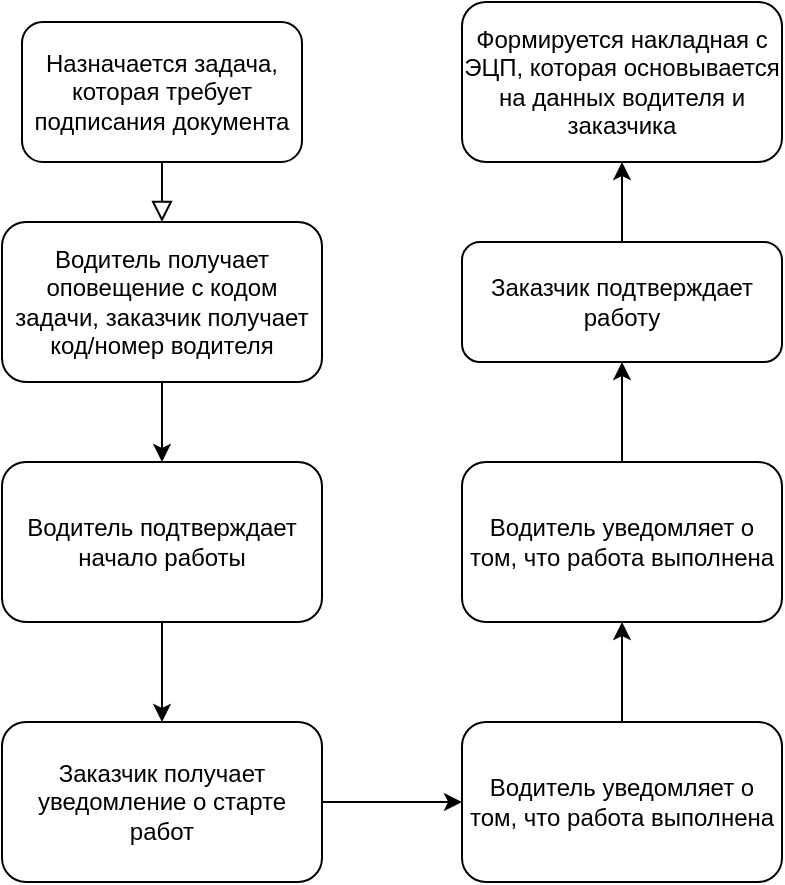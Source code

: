 <mxfile version="14.5.4" type="github">
  <diagram id="C5RBs43oDa-KdzZeNtuy" name="Page-1">
    <mxGraphModel dx="1422" dy="801" grid="1" gridSize="10" guides="1" tooltips="1" connect="1" arrows="1" fold="1" page="1" pageScale="1" pageWidth="827" pageHeight="1169" math="0" shadow="0">
      <root>
        <mxCell id="WIyWlLk6GJQsqaUBKTNV-0" />
        <mxCell id="WIyWlLk6GJQsqaUBKTNV-1" parent="WIyWlLk6GJQsqaUBKTNV-0" />
        <mxCell id="WIyWlLk6GJQsqaUBKTNV-2" value="" style="rounded=0;html=1;jettySize=auto;orthogonalLoop=1;fontSize=11;endArrow=block;endFill=0;endSize=8;strokeWidth=1;shadow=0;labelBackgroundColor=none;edgeStyle=orthogonalEdgeStyle;" parent="WIyWlLk6GJQsqaUBKTNV-1" source="WIyWlLk6GJQsqaUBKTNV-3" edge="1">
          <mxGeometry relative="1" as="geometry">
            <mxPoint x="110" y="150" as="targetPoint" />
          </mxGeometry>
        </mxCell>
        <mxCell id="WIyWlLk6GJQsqaUBKTNV-3" value="Назначается задача, которая требует подписания документа" style="rounded=1;whiteSpace=wrap;html=1;fontSize=12;glass=0;strokeWidth=1;shadow=0;" parent="WIyWlLk6GJQsqaUBKTNV-1" vertex="1">
          <mxGeometry x="40" y="50" width="140" height="70" as="geometry" />
        </mxCell>
        <mxCell id="kFCFhwAGm5dEF1j9QKyx-0" style="edgeStyle=orthogonalEdgeStyle;rounded=0;orthogonalLoop=1;jettySize=auto;html=1;" parent="WIyWlLk6GJQsqaUBKTNV-1" source="WIyWlLk6GJQsqaUBKTNV-7" edge="1">
          <mxGeometry relative="1" as="geometry">
            <mxPoint x="110" y="270" as="targetPoint" />
          </mxGeometry>
        </mxCell>
        <mxCell id="WIyWlLk6GJQsqaUBKTNV-7" value="Водитель получает оповещение с кодом задачи, заказчик получает код/номер водителя" style="rounded=1;whiteSpace=wrap;html=1;fontSize=12;glass=0;strokeWidth=1;shadow=0;" parent="WIyWlLk6GJQsqaUBKTNV-1" vertex="1">
          <mxGeometry x="30" y="150" width="160" height="80" as="geometry" />
        </mxCell>
        <mxCell id="kFCFhwAGm5dEF1j9QKyx-2" style="edgeStyle=orthogonalEdgeStyle;rounded=0;orthogonalLoop=1;jettySize=auto;html=1;" parent="WIyWlLk6GJQsqaUBKTNV-1" source="kFCFhwAGm5dEF1j9QKyx-1" edge="1">
          <mxGeometry relative="1" as="geometry">
            <mxPoint x="110" y="400" as="targetPoint" />
          </mxGeometry>
        </mxCell>
        <mxCell id="kFCFhwAGm5dEF1j9QKyx-1" value="Водитель подтверждает начало работы" style="rounded=1;whiteSpace=wrap;html=1;fontSize=12;glass=0;strokeWidth=1;shadow=0;" parent="WIyWlLk6GJQsqaUBKTNV-1" vertex="1">
          <mxGeometry x="30" y="270" width="160" height="80" as="geometry" />
        </mxCell>
        <mxCell id="kFCFhwAGm5dEF1j9QKyx-8" style="edgeStyle=orthogonalEdgeStyle;rounded=0;orthogonalLoop=1;jettySize=auto;html=1;entryX=0;entryY=0.5;entryDx=0;entryDy=0;" parent="WIyWlLk6GJQsqaUBKTNV-1" source="kFCFhwAGm5dEF1j9QKyx-3" target="kFCFhwAGm5dEF1j9QKyx-5" edge="1">
          <mxGeometry relative="1" as="geometry" />
        </mxCell>
        <mxCell id="kFCFhwAGm5dEF1j9QKyx-3" value="Заказчик получает уведомление о старте работ" style="rounded=1;whiteSpace=wrap;html=1;fontSize=12;glass=0;strokeWidth=1;shadow=0;" parent="WIyWlLk6GJQsqaUBKTNV-1" vertex="1">
          <mxGeometry x="30" y="400" width="160" height="80" as="geometry" />
        </mxCell>
        <mxCell id="kFCFhwAGm5dEF1j9QKyx-9" style="edgeStyle=orthogonalEdgeStyle;rounded=0;orthogonalLoop=1;jettySize=auto;html=1;entryX=0.5;entryY=1;entryDx=0;entryDy=0;" parent="WIyWlLk6GJQsqaUBKTNV-1" source="kFCFhwAGm5dEF1j9QKyx-5" target="kFCFhwAGm5dEF1j9QKyx-7" edge="1">
          <mxGeometry relative="1" as="geometry" />
        </mxCell>
        <mxCell id="kFCFhwAGm5dEF1j9QKyx-5" value="Водитель уведомляет о том, что работа выполнена" style="rounded=1;whiteSpace=wrap;html=1;fontSize=12;glass=0;strokeWidth=1;shadow=0;" parent="WIyWlLk6GJQsqaUBKTNV-1" vertex="1">
          <mxGeometry x="260" y="400" width="160" height="80" as="geometry" />
        </mxCell>
        <mxCell id="kFCFhwAGm5dEF1j9QKyx-10" style="edgeStyle=orthogonalEdgeStyle;rounded=0;orthogonalLoop=1;jettySize=auto;html=1;" parent="WIyWlLk6GJQsqaUBKTNV-1" source="kFCFhwAGm5dEF1j9QKyx-7" edge="1">
          <mxGeometry relative="1" as="geometry">
            <mxPoint x="340" y="220" as="targetPoint" />
          </mxGeometry>
        </mxCell>
        <mxCell id="kFCFhwAGm5dEF1j9QKyx-7" value="Водитель уведомляет о том, что работа выполнена" style="rounded=1;whiteSpace=wrap;html=1;fontSize=12;glass=0;strokeWidth=1;shadow=0;" parent="WIyWlLk6GJQsqaUBKTNV-1" vertex="1">
          <mxGeometry x="260" y="270" width="160" height="80" as="geometry" />
        </mxCell>
        <mxCell id="kFCFhwAGm5dEF1j9QKyx-15" style="edgeStyle=orthogonalEdgeStyle;rounded=0;orthogonalLoop=1;jettySize=auto;html=1;" parent="WIyWlLk6GJQsqaUBKTNV-1" source="kFCFhwAGm5dEF1j9QKyx-11" target="kFCFhwAGm5dEF1j9QKyx-13" edge="1">
          <mxGeometry relative="1" as="geometry" />
        </mxCell>
        <mxCell id="kFCFhwAGm5dEF1j9QKyx-11" value="Заказчик подтверждает работу" style="rounded=1;whiteSpace=wrap;html=1;fontSize=12;glass=0;strokeWidth=1;shadow=0;" parent="WIyWlLk6GJQsqaUBKTNV-1" vertex="1">
          <mxGeometry x="260" y="160" width="160" height="60" as="geometry" />
        </mxCell>
        <mxCell id="kFCFhwAGm5dEF1j9QKyx-13" value="Формируется накладная с ЭЦП, которая основывается на данных водителя и заказчика" style="rounded=1;whiteSpace=wrap;html=1;fontSize=12;glass=0;strokeWidth=1;shadow=0;" parent="WIyWlLk6GJQsqaUBKTNV-1" vertex="1">
          <mxGeometry x="260" y="40" width="160" height="80" as="geometry" />
        </mxCell>
      </root>
    </mxGraphModel>
  </diagram>
</mxfile>
